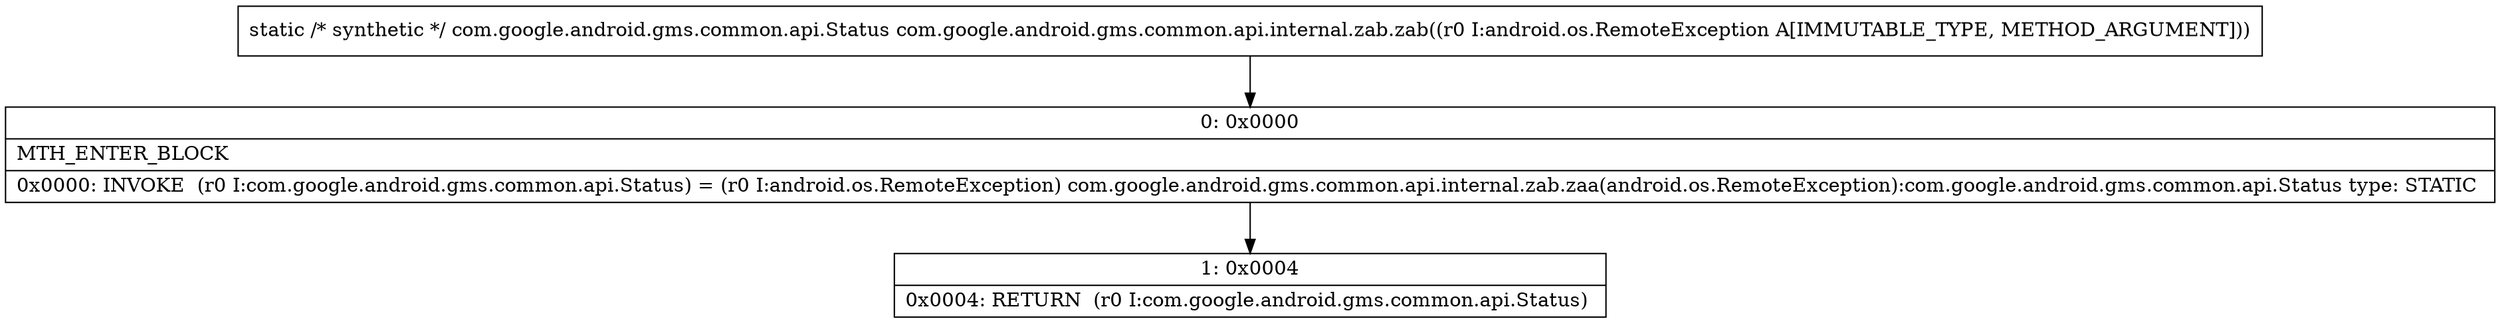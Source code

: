 digraph "CFG forcom.google.android.gms.common.api.internal.zab.zab(Landroid\/os\/RemoteException;)Lcom\/google\/android\/gms\/common\/api\/Status;" {
Node_0 [shape=record,label="{0\:\ 0x0000|MTH_ENTER_BLOCK\l|0x0000: INVOKE  (r0 I:com.google.android.gms.common.api.Status) = (r0 I:android.os.RemoteException) com.google.android.gms.common.api.internal.zab.zaa(android.os.RemoteException):com.google.android.gms.common.api.Status type: STATIC \l}"];
Node_1 [shape=record,label="{1\:\ 0x0004|0x0004: RETURN  (r0 I:com.google.android.gms.common.api.Status) \l}"];
MethodNode[shape=record,label="{static \/* synthetic *\/ com.google.android.gms.common.api.Status com.google.android.gms.common.api.internal.zab.zab((r0 I:android.os.RemoteException A[IMMUTABLE_TYPE, METHOD_ARGUMENT])) }"];
MethodNode -> Node_0;
Node_0 -> Node_1;
}

